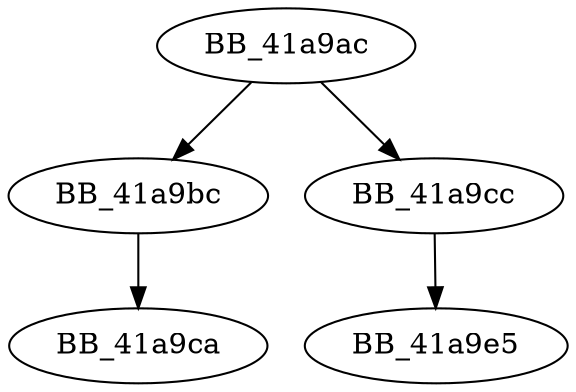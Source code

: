 DiGraph ___crtCreateEventExW{
BB_41a9ac->BB_41a9bc
BB_41a9ac->BB_41a9cc
BB_41a9bc->BB_41a9ca
BB_41a9cc->BB_41a9e5
}

